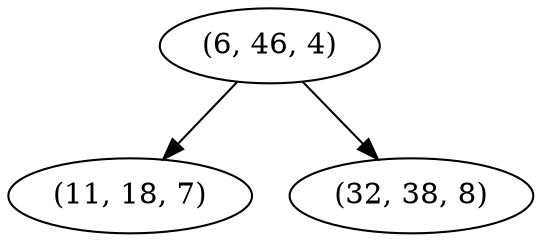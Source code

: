 digraph tree {
    "(6, 46, 4)";
    "(11, 18, 7)";
    "(32, 38, 8)";
    "(6, 46, 4)" -> "(11, 18, 7)";
    "(6, 46, 4)" -> "(32, 38, 8)";
}
